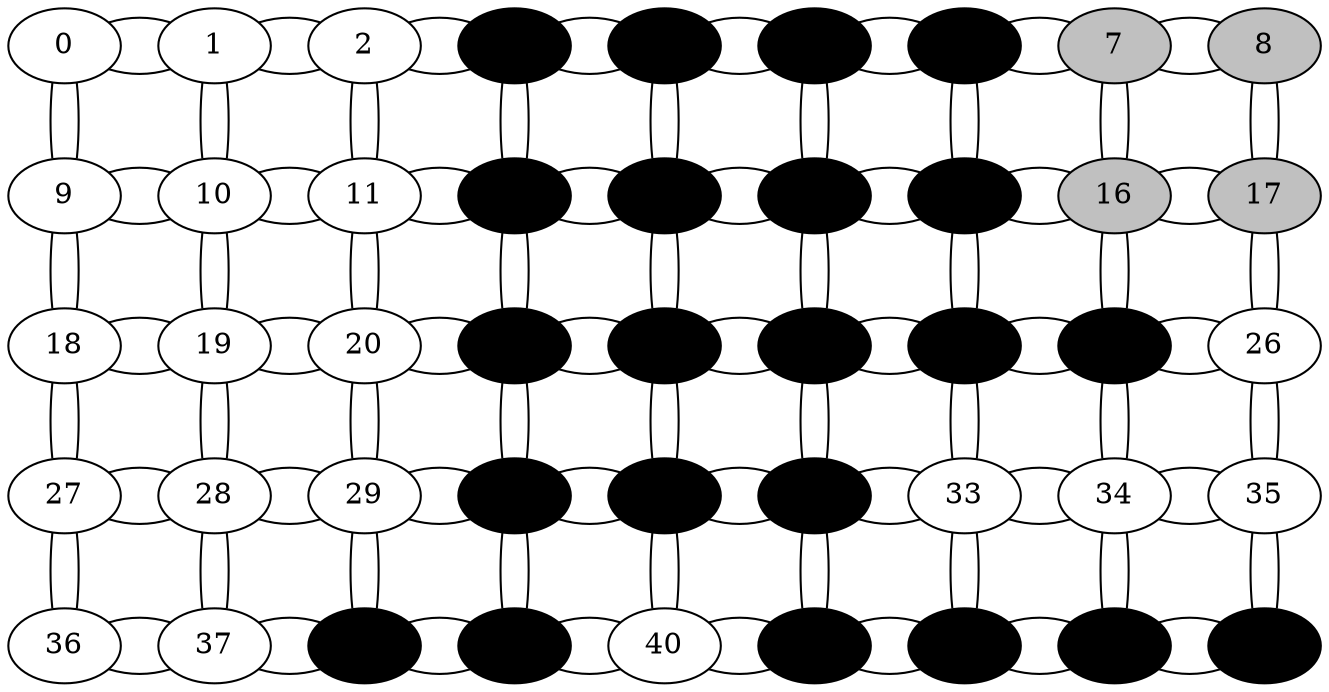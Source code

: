 digraph G {
0->1[arrowhead = "none"]
0->9[arrowhead = "none"]
1->0[arrowhead = "none"]
1->2[arrowhead = "none"]
1->10[arrowhead = "none"]
2->1[arrowhead = "none"]
2->3[arrowhead = "none"]
2->11[arrowhead = "none"]
3->2[arrowhead = "none"]
3->4[arrowhead = "none"]
3->12[arrowhead = "none"]
4->3[arrowhead = "none"]
4->5[arrowhead = "none"]
4->13[arrowhead = "none"]
5->4[arrowhead = "none"]
5->6[arrowhead = "none"]
5->14[arrowhead = "none"]
6->5[arrowhead = "none"]
6->7[arrowhead = "none"]
6->15[arrowhead = "none"]
7->6[arrowhead = "none"]
7->8[arrowhead = "none"]
7->16[arrowhead = "none"]
8->7[arrowhead = "none"]
8->17[arrowhead = "none"]
9->10[arrowhead = "none"]
9->0[arrowhead = "none"]
9->18[arrowhead = "none"]
10->9[arrowhead = "none"]
10->11[arrowhead = "none"]
10->1[arrowhead = "none"]
10->19[arrowhead = "none"]
11->10[arrowhead = "none"]
11->12[arrowhead = "none"]
11->2[arrowhead = "none"]
11->20[arrowhead = "none"]
12->11[arrowhead = "none"]
12->13[arrowhead = "none"]
12->3[arrowhead = "none"]
12->21[arrowhead = "none"]
13->12[arrowhead = "none"]
13->14[arrowhead = "none"]
13->4[arrowhead = "none"]
13->22[arrowhead = "none"]
14->13[arrowhead = "none"]
14->15[arrowhead = "none"]
14->5[arrowhead = "none"]
14->23[arrowhead = "none"]
15->14[arrowhead = "none"]
15->16[arrowhead = "none"]
15->6[arrowhead = "none"]
15->24[arrowhead = "none"]
16->15[arrowhead = "none"]
16->17[arrowhead = "none"]
16->7[arrowhead = "none"]
16->25[arrowhead = "none"]
17->16[arrowhead = "none"]
17->8[arrowhead = "none"]
17->26[arrowhead = "none"]
18->19[arrowhead = "none"]
18->9[arrowhead = "none"]
18->27[arrowhead = "none"]
19->18[arrowhead = "none"]
19->20[arrowhead = "none"]
19->10[arrowhead = "none"]
19->28[arrowhead = "none"]
20->19[arrowhead = "none"]
20->21[arrowhead = "none"]
20->11[arrowhead = "none"]
20->29[arrowhead = "none"]
21->20[arrowhead = "none"]
21->22[arrowhead = "none"]
21->12[arrowhead = "none"]
21->30[arrowhead = "none"]
22->21[arrowhead = "none"]
22->23[arrowhead = "none"]
22->13[arrowhead = "none"]
22->31[arrowhead = "none"]
23->22[arrowhead = "none"]
23->24[arrowhead = "none"]
23->14[arrowhead = "none"]
23->32[arrowhead = "none"]
24->23[arrowhead = "none"]
24->25[arrowhead = "none"]
24->15[arrowhead = "none"]
24->33[arrowhead = "none"]
25->24[arrowhead = "none"]
25->26[arrowhead = "none"]
25->16[arrowhead = "none"]
25->34[arrowhead = "none"]
26->25[arrowhead = "none"]
26->17[arrowhead = "none"]
26->35[arrowhead = "none"]
27->28[arrowhead = "none"]
27->18[arrowhead = "none"]
27->36[arrowhead = "none"]
28->27[arrowhead = "none"]
28->29[arrowhead = "none"]
28->19[arrowhead = "none"]
28->37[arrowhead = "none"]
29->28[arrowhead = "none"]
29->30[arrowhead = "none"]
29->20[arrowhead = "none"]
29->38[arrowhead = "none"]
30->29[arrowhead = "none"]
30->31[arrowhead = "none"]
30->21[arrowhead = "none"]
30->39[arrowhead = "none"]
31->30[arrowhead = "none"]
31->32[arrowhead = "none"]
31->22[arrowhead = "none"]
31->40[arrowhead = "none"]
32->31[arrowhead = "none"]
32->33[arrowhead = "none"]
32->23[arrowhead = "none"]
32->41[arrowhead = "none"]
33->32[arrowhead = "none"]
33->34[arrowhead = "none"]
33->24[arrowhead = "none"]
33->42[arrowhead = "none"]
34->33[arrowhead = "none"]
34->35[arrowhead = "none"]
34->25[arrowhead = "none"]
34->43[arrowhead = "none"]
35->34[arrowhead = "none"]
35->26[arrowhead = "none"]
35->44[arrowhead = "none"]
36->37[arrowhead = "none"]
36->27[arrowhead = "none"]
37->36[arrowhead = "none"]
37->38[arrowhead = "none"]
37->28[arrowhead = "none"]
38->37[arrowhead = "none"]
38->39[arrowhead = "none"]
38->29[arrowhead = "none"]
39->38[arrowhead = "none"]
39->40[arrowhead = "none"]
39->30[arrowhead = "none"]
40->39[arrowhead = "none"]
40->41[arrowhead = "none"]
40->31[arrowhead = "none"]
41->40[arrowhead = "none"]
41->42[arrowhead = "none"]
41->32[arrowhead = "none"]
42->41[arrowhead = "none"]
42->43[arrowhead = "none"]
42->33[arrowhead = "none"]
43->42[arrowhead = "none"]
43->44[arrowhead = "none"]
43->34[arrowhead = "none"]
44->43[arrowhead = "none"]
44->35[arrowhead = "none"]
{rank = same; 0 1 2 3 4 5 6 7 8 }
{rank = same; 9 10 11 12 13 14 15 16 17 }
{rank = same; 18 19 20 21 22 23 24 25 26 }
{rank = same; 27 28 29 30 31 32 33 34 35 }
{rank = same; 36 37 38 39 40 41 42 43 44 }
3 [style=filled, fillcolor=black]
4 [style=filled, fillcolor=black]
5 [style=filled, fillcolor=black]
6 [style=filled, fillcolor=black]
7 [style=filled, fillcolor=grey]
8 [style=filled, fillcolor=grey]
12 [style=filled, fillcolor=black]
13 [style=filled, fillcolor=black]
14 [style=filled, fillcolor=black]
15 [style=filled, fillcolor=black]
16 [style=filled, fillcolor=grey]
17 [style=filled, fillcolor=grey]
21 [style=filled, fillcolor=black]
22 [style=filled, fillcolor=black]
23 [style=filled, fillcolor=black]
24 [style=filled, fillcolor=black]
25 [style=filled, fillcolor=black]
30 [style=filled, fillcolor=black]
31 [style=filled, fillcolor=black]
32 [style=filled, fillcolor=black]
38 [style=filled, fillcolor=black]
39 [style=filled, fillcolor=black]
41 [style=filled, fillcolor=black]
42 [style=filled, fillcolor=black]
43 [style=filled, fillcolor=black]
44 [style=filled, fillcolor=black]
}
